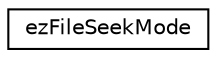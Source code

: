 digraph "Graphical Class Hierarchy"
{
 // LATEX_PDF_SIZE
  edge [fontname="Helvetica",fontsize="10",labelfontname="Helvetica",labelfontsize="10"];
  node [fontname="Helvetica",fontsize="10",shape=record];
  rankdir="LR";
  Node0 [label="ezFileSeekMode",height=0.2,width=0.4,color="black", fillcolor="white", style="filled",URL="$d0/dd6/structez_file_seek_mode.htm",tooltip="For file seek operations this enum defines from which relative position the seek position is describe..."];
}
